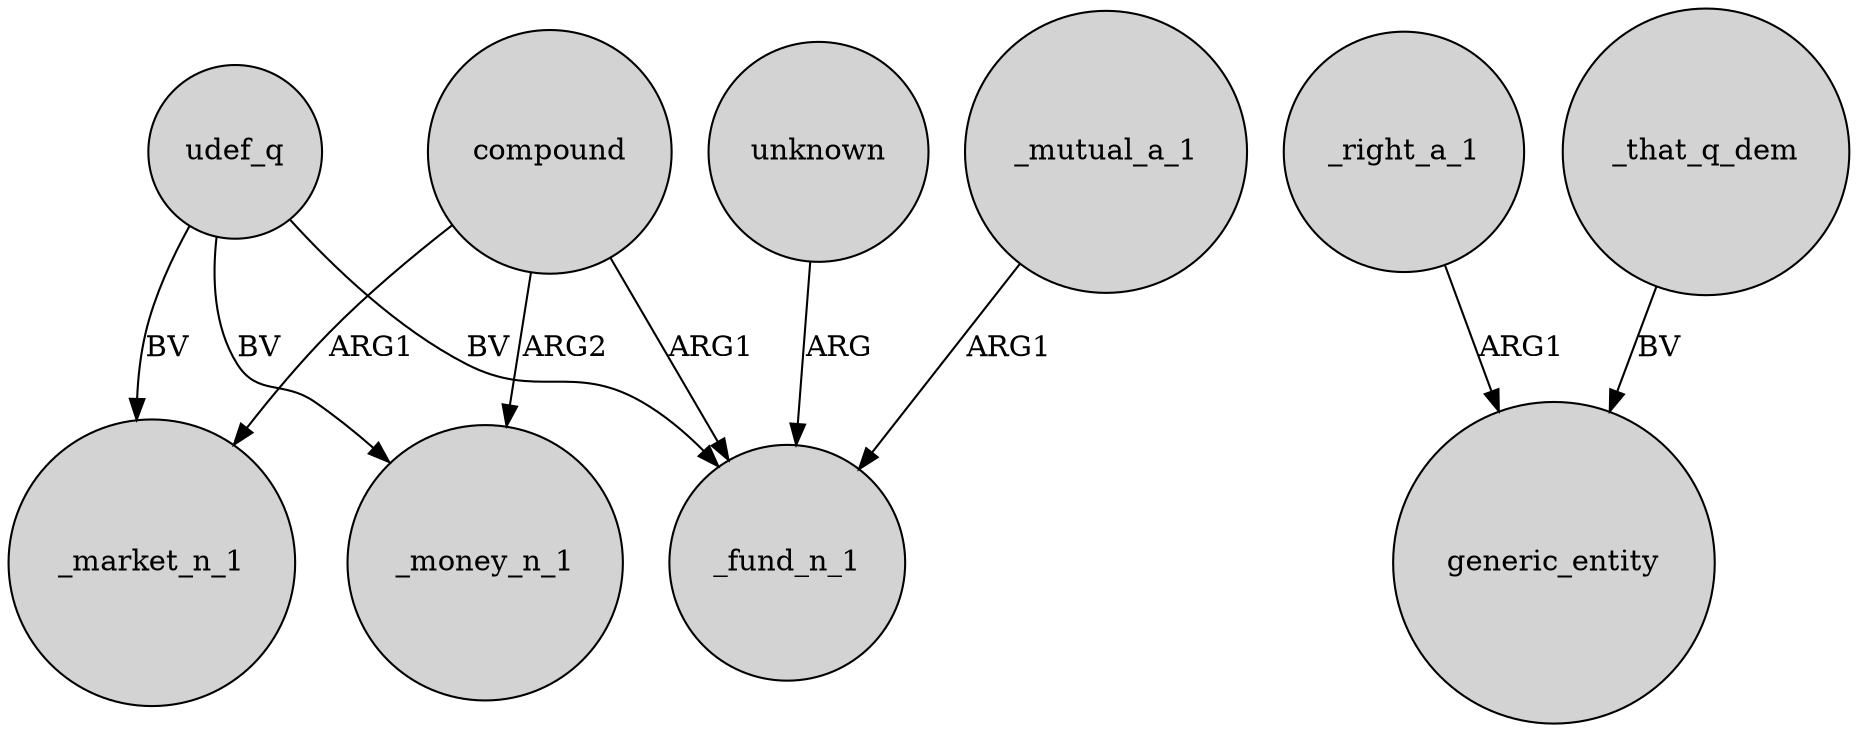 digraph {
	node [shape=circle style=filled]
	udef_q -> _money_n_1 [label=BV]
	compound -> _money_n_1 [label=ARG2]
	udef_q -> _market_n_1 [label=BV]
	compound -> _market_n_1 [label=ARG1]
	_right_a_1 -> generic_entity [label=ARG1]
	unknown -> _fund_n_1 [label=ARG]
	_that_q_dem -> generic_entity [label=BV]
	_mutual_a_1 -> _fund_n_1 [label=ARG1]
	udef_q -> _fund_n_1 [label=BV]
	compound -> _fund_n_1 [label=ARG1]
}
